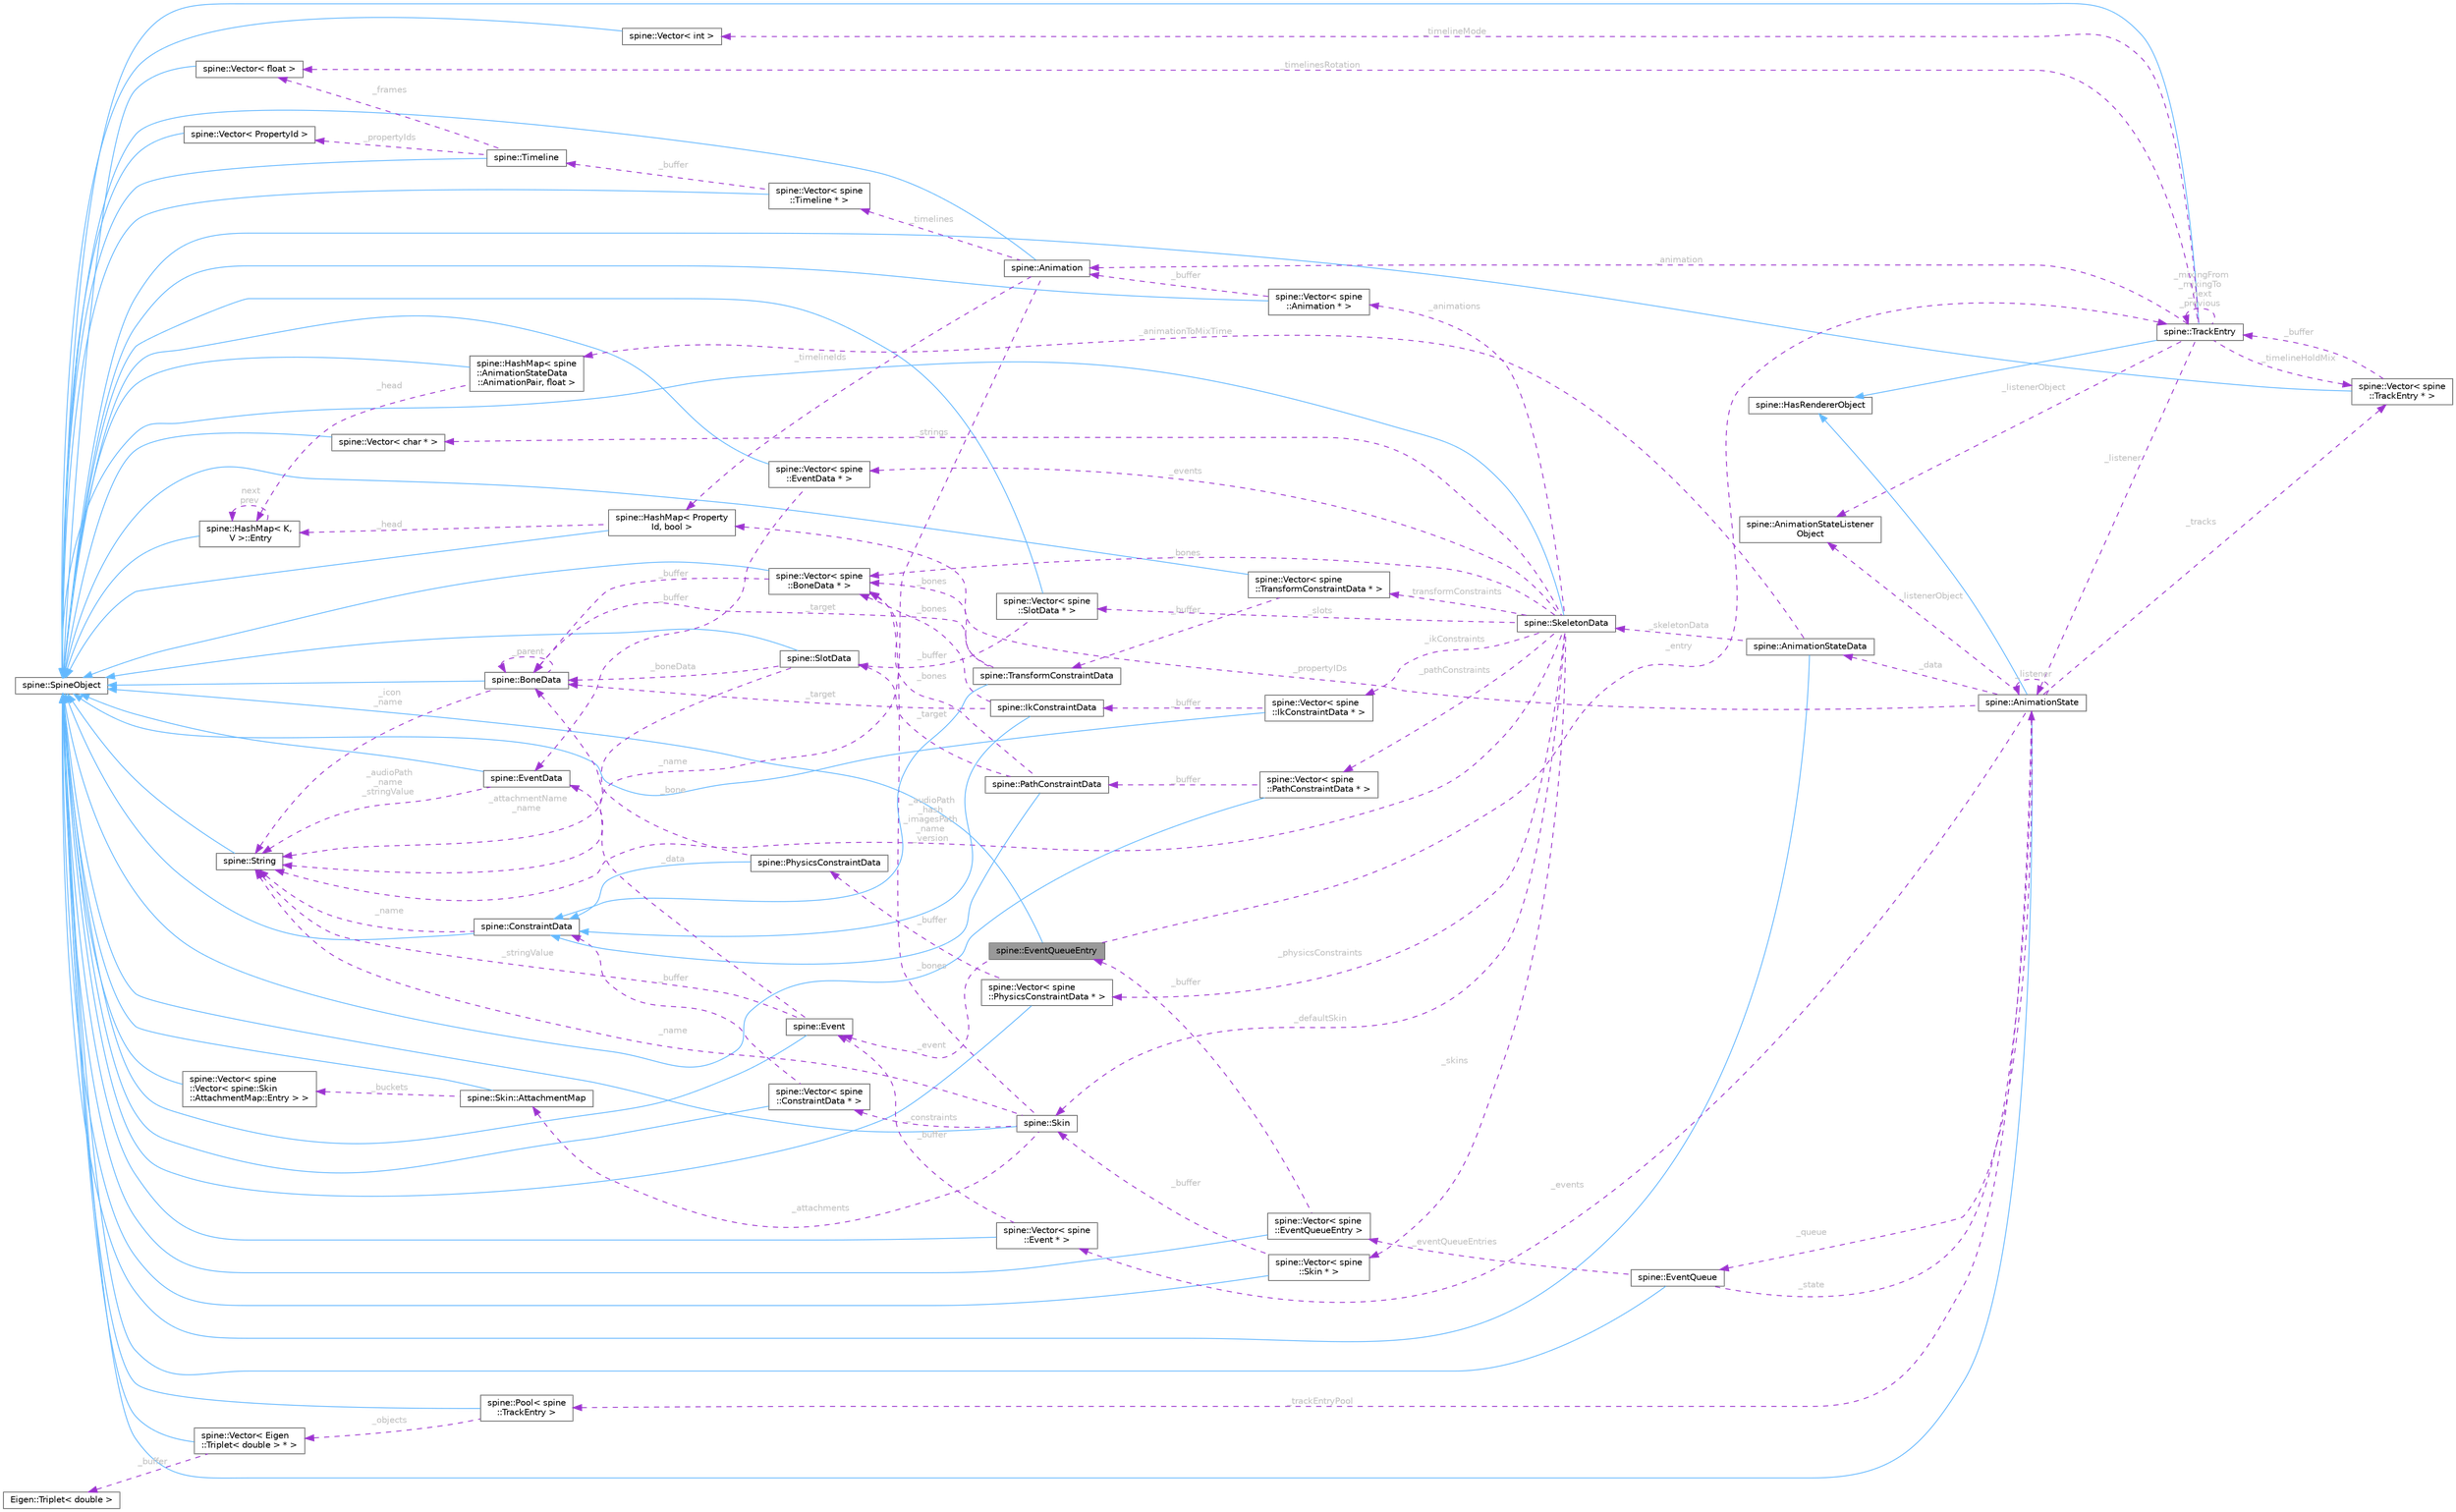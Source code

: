 digraph "spine::EventQueueEntry"
{
 // LATEX_PDF_SIZE
  bgcolor="transparent";
  edge [fontname=Helvetica,fontsize=10,labelfontname=Helvetica,labelfontsize=10];
  node [fontname=Helvetica,fontsize=10,shape=box,height=0.2,width=0.4];
  rankdir="LR";
  Node1 [id="Node000001",label="spine::EventQueueEntry",height=0.2,width=0.4,color="gray40", fillcolor="grey60", style="filled", fontcolor="black",tooltip=" "];
  Node2 -> Node1 [id="edge1_Node000001_Node000002",dir="back",color="steelblue1",style="solid",tooltip=" "];
  Node2 [id="Node000002",label="spine::SpineObject",height=0.2,width=0.4,color="gray40", fillcolor="white", style="filled",URL="$classspine_1_1_spine_object.html",tooltip=" "];
  Node3 -> Node1 [id="edge2_Node000001_Node000003",dir="back",color="darkorchid3",style="dashed",tooltip=" ",label=" _entry",fontcolor="grey" ];
  Node3 [id="Node000003",label="spine::TrackEntry",height=0.2,width=0.4,color="gray40", fillcolor="white", style="filled",URL="$classspine_1_1_track_entry.html",tooltip="State for the playback of an animation"];
  Node2 -> Node3 [id="edge3_Node000003_Node000002",dir="back",color="steelblue1",style="solid",tooltip=" "];
  Node4 -> Node3 [id="edge4_Node000003_Node000004",dir="back",color="steelblue1",style="solid",tooltip=" "];
  Node4 [id="Node000004",label="spine::HasRendererObject",height=0.2,width=0.4,color="gray40", fillcolor="white", style="filled",URL="$classspine_1_1_has_renderer_object.html",tooltip=" "];
  Node5 -> Node3 [id="edge5_Node000003_Node000005",dir="back",color="darkorchid3",style="dashed",tooltip=" ",label=" _animation",fontcolor="grey" ];
  Node5 [id="Node000005",label="spine::Animation",height=0.2,width=0.4,color="gray40", fillcolor="white", style="filled",URL="$classspine_1_1_animation.html",tooltip=" "];
  Node2 -> Node5 [id="edge6_Node000005_Node000002",dir="back",color="steelblue1",style="solid",tooltip=" "];
  Node6 -> Node5 [id="edge7_Node000005_Node000006",dir="back",color="darkorchid3",style="dashed",tooltip=" ",label=" _timelines",fontcolor="grey" ];
  Node6 [id="Node000006",label="spine::Vector\< spine\l::Timeline * \>",height=0.2,width=0.4,color="gray40", fillcolor="white", style="filled",URL="$classspine_1_1_vector.html",tooltip=" "];
  Node2 -> Node6 [id="edge8_Node000006_Node000002",dir="back",color="steelblue1",style="solid",tooltip=" "];
  Node7 -> Node6 [id="edge9_Node000006_Node000007",dir="back",color="darkorchid3",style="dashed",tooltip=" ",label=" _buffer",fontcolor="grey" ];
  Node7 [id="Node000007",label="spine::Timeline",height=0.2,width=0.4,color="gray40", fillcolor="white", style="filled",URL="$classspine_1_1_timeline.html",tooltip=" "];
  Node2 -> Node7 [id="edge10_Node000007_Node000002",dir="back",color="steelblue1",style="solid",tooltip=" "];
  Node8 -> Node7 [id="edge11_Node000007_Node000008",dir="back",color="darkorchid3",style="dashed",tooltip=" ",label=" _propertyIds",fontcolor="grey" ];
  Node8 [id="Node000008",label="spine::Vector\< PropertyId \>",height=0.2,width=0.4,color="gray40", fillcolor="white", style="filled",URL="$classspine_1_1_vector.html",tooltip=" "];
  Node2 -> Node8 [id="edge12_Node000008_Node000002",dir="back",color="steelblue1",style="solid",tooltip=" "];
  Node9 -> Node7 [id="edge13_Node000007_Node000009",dir="back",color="darkorchid3",style="dashed",tooltip=" ",label=" _frames",fontcolor="grey" ];
  Node9 [id="Node000009",label="spine::Vector\< float \>",height=0.2,width=0.4,color="gray40", fillcolor="white", style="filled",URL="$classspine_1_1_vector.html",tooltip=" "];
  Node2 -> Node9 [id="edge14_Node000009_Node000002",dir="back",color="steelblue1",style="solid",tooltip=" "];
  Node10 -> Node5 [id="edge15_Node000005_Node000010",dir="back",color="darkorchid3",style="dashed",tooltip=" ",label=" _timelineIds",fontcolor="grey" ];
  Node10 [id="Node000010",label="spine::HashMap\< Property\lId, bool \>",height=0.2,width=0.4,color="gray40", fillcolor="white", style="filled",URL="$classspine_1_1_hash_map.html",tooltip=" "];
  Node2 -> Node10 [id="edge16_Node000010_Node000002",dir="back",color="steelblue1",style="solid",tooltip=" "];
  Node11 -> Node10 [id="edge17_Node000010_Node000011",dir="back",color="darkorchid3",style="dashed",tooltip=" ",label=" _head",fontcolor="grey" ];
  Node11 [id="Node000011",label="spine::HashMap\< K,\l V \>::Entry",height=0.2,width=0.4,color="gray40", fillcolor="white", style="filled",URL="$classspine_1_1_hash_map_1_1_entry.html",tooltip=" "];
  Node2 -> Node11 [id="edge18_Node000011_Node000002",dir="back",color="steelblue1",style="solid",tooltip=" "];
  Node11 -> Node11 [id="edge19_Node000011_Node000011",dir="back",color="darkorchid3",style="dashed",tooltip=" ",label=" next\nprev",fontcolor="grey" ];
  Node12 -> Node5 [id="edge20_Node000005_Node000012",dir="back",color="darkorchid3",style="dashed",tooltip=" ",label=" _name",fontcolor="grey" ];
  Node12 [id="Node000012",label="spine::String",height=0.2,width=0.4,color="gray40", fillcolor="white", style="filled",URL="$classspine_1_1_string.html",tooltip=" "];
  Node2 -> Node12 [id="edge21_Node000012_Node000002",dir="back",color="steelblue1",style="solid",tooltip=" "];
  Node3 -> Node3 [id="edge22_Node000003_Node000003",dir="back",color="darkorchid3",style="dashed",tooltip=" ",label=" _mixingFrom\n_mixingTo\n_next\n_previous",fontcolor="grey" ];
  Node13 -> Node3 [id="edge23_Node000003_Node000013",dir="back",color="darkorchid3",style="dashed",tooltip=" ",label=" _timelineMode",fontcolor="grey" ];
  Node13 [id="Node000013",label="spine::Vector\< int \>",height=0.2,width=0.4,color="gray40", fillcolor="white", style="filled",URL="$classspine_1_1_vector.html",tooltip=" "];
  Node2 -> Node13 [id="edge24_Node000013_Node000002",dir="back",color="steelblue1",style="solid",tooltip=" "];
  Node14 -> Node3 [id="edge25_Node000003_Node000014",dir="back",color="darkorchid3",style="dashed",tooltip=" ",label=" _timelineHoldMix",fontcolor="grey" ];
  Node14 [id="Node000014",label="spine::Vector\< spine\l::TrackEntry * \>",height=0.2,width=0.4,color="gray40", fillcolor="white", style="filled",URL="$classspine_1_1_vector.html",tooltip=" "];
  Node2 -> Node14 [id="edge26_Node000014_Node000002",dir="back",color="steelblue1",style="solid",tooltip=" "];
  Node3 -> Node14 [id="edge27_Node000014_Node000003",dir="back",color="darkorchid3",style="dashed",tooltip=" ",label=" _buffer",fontcolor="grey" ];
  Node9 -> Node3 [id="edge28_Node000003_Node000009",dir="back",color="darkorchid3",style="dashed",tooltip=" ",label=" _timelinesRotation",fontcolor="grey" ];
  Node15 -> Node3 [id="edge29_Node000003_Node000015",dir="back",color="darkorchid3",style="dashed",tooltip=" ",label=" _listener",fontcolor="grey" ];
  Node15 [id="Node000015",label="spine::AnimationState",height=0.2,width=0.4,color="gray40", fillcolor="white", style="filled",URL="$classspine_1_1_animation_state.html",tooltip=" "];
  Node2 -> Node15 [id="edge30_Node000015_Node000002",dir="back",color="steelblue1",style="solid",tooltip=" "];
  Node4 -> Node15 [id="edge31_Node000015_Node000004",dir="back",color="steelblue1",style="solid",tooltip=" "];
  Node16 -> Node15 [id="edge32_Node000015_Node000016",dir="back",color="darkorchid3",style="dashed",tooltip=" ",label=" _data",fontcolor="grey" ];
  Node16 [id="Node000016",label="spine::AnimationStateData",height=0.2,width=0.4,color="gray40", fillcolor="white", style="filled",URL="$classspine_1_1_animation_state_data.html",tooltip="Stores mix (crossfade) durations to be applied when AnimationState animations are changed."];
  Node2 -> Node16 [id="edge33_Node000016_Node000002",dir="back",color="steelblue1",style="solid",tooltip=" "];
  Node17 -> Node16 [id="edge34_Node000016_Node000017",dir="back",color="darkorchid3",style="dashed",tooltip=" ",label=" _skeletonData",fontcolor="grey" ];
  Node17 [id="Node000017",label="spine::SkeletonData",height=0.2,width=0.4,color="gray40", fillcolor="white", style="filled",URL="$classspine_1_1_skeleton_data.html",tooltip="Stores the setup pose and all of the stateless data for a skeleton."];
  Node2 -> Node17 [id="edge35_Node000017_Node000002",dir="back",color="steelblue1",style="solid",tooltip=" "];
  Node12 -> Node17 [id="edge36_Node000017_Node000012",dir="back",color="darkorchid3",style="dashed",tooltip=" ",label=" _audioPath\n_hash\n_imagesPath\n_name\n_version",fontcolor="grey" ];
  Node18 -> Node17 [id="edge37_Node000017_Node000018",dir="back",color="darkorchid3",style="dashed",tooltip=" ",label=" _bones",fontcolor="grey" ];
  Node18 [id="Node000018",label="spine::Vector\< spine\l::BoneData * \>",height=0.2,width=0.4,color="gray40", fillcolor="white", style="filled",URL="$classspine_1_1_vector.html",tooltip=" "];
  Node2 -> Node18 [id="edge38_Node000018_Node000002",dir="back",color="steelblue1",style="solid",tooltip=" "];
  Node19 -> Node18 [id="edge39_Node000018_Node000019",dir="back",color="darkorchid3",style="dashed",tooltip=" ",label=" _buffer",fontcolor="grey" ];
  Node19 [id="Node000019",label="spine::BoneData",height=0.2,width=0.4,color="gray40", fillcolor="white", style="filled",URL="$classspine_1_1_bone_data.html",tooltip=" "];
  Node2 -> Node19 [id="edge40_Node000019_Node000002",dir="back",color="steelblue1",style="solid",tooltip=" "];
  Node12 -> Node19 [id="edge41_Node000019_Node000012",dir="back",color="darkorchid3",style="dashed",tooltip=" ",label=" _icon\n_name",fontcolor="grey" ];
  Node19 -> Node19 [id="edge42_Node000019_Node000019",dir="back",color="darkorchid3",style="dashed",tooltip=" ",label=" _parent",fontcolor="grey" ];
  Node20 -> Node17 [id="edge43_Node000017_Node000020",dir="back",color="darkorchid3",style="dashed",tooltip=" ",label=" _slots",fontcolor="grey" ];
  Node20 [id="Node000020",label="spine::Vector\< spine\l::SlotData * \>",height=0.2,width=0.4,color="gray40", fillcolor="white", style="filled",URL="$classspine_1_1_vector.html",tooltip=" "];
  Node2 -> Node20 [id="edge44_Node000020_Node000002",dir="back",color="steelblue1",style="solid",tooltip=" "];
  Node21 -> Node20 [id="edge45_Node000020_Node000021",dir="back",color="darkorchid3",style="dashed",tooltip=" ",label=" _buffer",fontcolor="grey" ];
  Node21 [id="Node000021",label="spine::SlotData",height=0.2,width=0.4,color="gray40", fillcolor="white", style="filled",URL="$classspine_1_1_slot_data.html",tooltip=" "];
  Node2 -> Node21 [id="edge46_Node000021_Node000002",dir="back",color="steelblue1",style="solid",tooltip=" "];
  Node12 -> Node21 [id="edge47_Node000021_Node000012",dir="back",color="darkorchid3",style="dashed",tooltip=" ",label=" _attachmentName\n_name",fontcolor="grey" ];
  Node19 -> Node21 [id="edge48_Node000021_Node000019",dir="back",color="darkorchid3",style="dashed",tooltip=" ",label=" _boneData",fontcolor="grey" ];
  Node22 -> Node17 [id="edge49_Node000017_Node000022",dir="back",color="darkorchid3",style="dashed",tooltip=" ",label=" _skins",fontcolor="grey" ];
  Node22 [id="Node000022",label="spine::Vector\< spine\l::Skin * \>",height=0.2,width=0.4,color="gray40", fillcolor="white", style="filled",URL="$classspine_1_1_vector.html",tooltip=" "];
  Node2 -> Node22 [id="edge50_Node000022_Node000002",dir="back",color="steelblue1",style="solid",tooltip=" "];
  Node23 -> Node22 [id="edge51_Node000022_Node000023",dir="back",color="darkorchid3",style="dashed",tooltip=" ",label=" _buffer",fontcolor="grey" ];
  Node23 [id="Node000023",label="spine::Skin",height=0.2,width=0.4,color="gray40", fillcolor="white", style="filled",URL="$classspine_1_1_skin.html",tooltip=" "];
  Node2 -> Node23 [id="edge52_Node000023_Node000002",dir="back",color="steelblue1",style="solid",tooltip=" "];
  Node12 -> Node23 [id="edge53_Node000023_Node000012",dir="back",color="darkorchid3",style="dashed",tooltip=" ",label=" _name",fontcolor="grey" ];
  Node24 -> Node23 [id="edge54_Node000023_Node000024",dir="back",color="darkorchid3",style="dashed",tooltip=" ",label=" _attachments",fontcolor="grey" ];
  Node24 [id="Node000024",label="spine::Skin::AttachmentMap",height=0.2,width=0.4,color="gray40", fillcolor="white", style="filled",URL="$classspine_1_1_skin_1_1_attachment_map.html",tooltip=" "];
  Node2 -> Node24 [id="edge55_Node000024_Node000002",dir="back",color="steelblue1",style="solid",tooltip=" "];
  Node25 -> Node24 [id="edge56_Node000024_Node000025",dir="back",color="darkorchid3",style="dashed",tooltip=" ",label=" _buckets",fontcolor="grey" ];
  Node25 [id="Node000025",label="spine::Vector\< spine\l::Vector\< spine::Skin\l::AttachmentMap::Entry \> \>",height=0.2,width=0.4,color="gray40", fillcolor="white", style="filled",URL="$classspine_1_1_vector.html",tooltip=" "];
  Node2 -> Node25 [id="edge57_Node000025_Node000002",dir="back",color="steelblue1",style="solid",tooltip=" "];
  Node18 -> Node23 [id="edge58_Node000023_Node000018",dir="back",color="darkorchid3",style="dashed",tooltip=" ",label=" _bones",fontcolor="grey" ];
  Node26 -> Node23 [id="edge59_Node000023_Node000026",dir="back",color="darkorchid3",style="dashed",tooltip=" ",label=" _constraints",fontcolor="grey" ];
  Node26 [id="Node000026",label="spine::Vector\< spine\l::ConstraintData * \>",height=0.2,width=0.4,color="gray40", fillcolor="white", style="filled",URL="$classspine_1_1_vector.html",tooltip=" "];
  Node2 -> Node26 [id="edge60_Node000026_Node000002",dir="back",color="steelblue1",style="solid",tooltip=" "];
  Node27 -> Node26 [id="edge61_Node000026_Node000027",dir="back",color="darkorchid3",style="dashed",tooltip=" ",label=" _buffer",fontcolor="grey" ];
  Node27 [id="Node000027",label="spine::ConstraintData",height=0.2,width=0.4,color="gray40", fillcolor="white", style="filled",URL="$classspine_1_1_constraint_data.html",tooltip="The interface for all constraints."];
  Node2 -> Node27 [id="edge62_Node000027_Node000002",dir="back",color="steelblue1",style="solid",tooltip=" "];
  Node12 -> Node27 [id="edge63_Node000027_Node000012",dir="back",color="darkorchid3",style="dashed",tooltip=" ",label=" _name",fontcolor="grey" ];
  Node23 -> Node17 [id="edge64_Node000017_Node000023",dir="back",color="darkorchid3",style="dashed",tooltip=" ",label=" _defaultSkin",fontcolor="grey" ];
  Node28 -> Node17 [id="edge65_Node000017_Node000028",dir="back",color="darkorchid3",style="dashed",tooltip=" ",label=" _events",fontcolor="grey" ];
  Node28 [id="Node000028",label="spine::Vector\< spine\l::EventData * \>",height=0.2,width=0.4,color="gray40", fillcolor="white", style="filled",URL="$classspine_1_1_vector.html",tooltip=" "];
  Node2 -> Node28 [id="edge66_Node000028_Node000002",dir="back",color="steelblue1",style="solid",tooltip=" "];
  Node29 -> Node28 [id="edge67_Node000028_Node000029",dir="back",color="darkorchid3",style="dashed",tooltip=" ",label=" _buffer",fontcolor="grey" ];
  Node29 [id="Node000029",label="spine::EventData",height=0.2,width=0.4,color="gray40", fillcolor="white", style="filled",URL="$classspine_1_1_event_data.html",tooltip="Stores the setup pose values for an Event."];
  Node2 -> Node29 [id="edge68_Node000029_Node000002",dir="back",color="steelblue1",style="solid",tooltip=" "];
  Node12 -> Node29 [id="edge69_Node000029_Node000012",dir="back",color="darkorchid3",style="dashed",tooltip=" ",label=" _audioPath\n_name\n_stringValue",fontcolor="grey" ];
  Node30 -> Node17 [id="edge70_Node000017_Node000030",dir="back",color="darkorchid3",style="dashed",tooltip=" ",label=" _animations",fontcolor="grey" ];
  Node30 [id="Node000030",label="spine::Vector\< spine\l::Animation * \>",height=0.2,width=0.4,color="gray40", fillcolor="white", style="filled",URL="$classspine_1_1_vector.html",tooltip=" "];
  Node2 -> Node30 [id="edge71_Node000030_Node000002",dir="back",color="steelblue1",style="solid",tooltip=" "];
  Node5 -> Node30 [id="edge72_Node000030_Node000005",dir="back",color="darkorchid3",style="dashed",tooltip=" ",label=" _buffer",fontcolor="grey" ];
  Node31 -> Node17 [id="edge73_Node000017_Node000031",dir="back",color="darkorchid3",style="dashed",tooltip=" ",label=" _ikConstraints",fontcolor="grey" ];
  Node31 [id="Node000031",label="spine::Vector\< spine\l::IkConstraintData * \>",height=0.2,width=0.4,color="gray40", fillcolor="white", style="filled",URL="$classspine_1_1_vector.html",tooltip=" "];
  Node2 -> Node31 [id="edge74_Node000031_Node000002",dir="back",color="steelblue1",style="solid",tooltip=" "];
  Node32 -> Node31 [id="edge75_Node000031_Node000032",dir="back",color="darkorchid3",style="dashed",tooltip=" ",label=" _buffer",fontcolor="grey" ];
  Node32 [id="Node000032",label="spine::IkConstraintData",height=0.2,width=0.4,color="gray40", fillcolor="white", style="filled",URL="$classspine_1_1_ik_constraint_data.html",tooltip=" "];
  Node27 -> Node32 [id="edge76_Node000032_Node000027",dir="back",color="steelblue1",style="solid",tooltip=" "];
  Node18 -> Node32 [id="edge77_Node000032_Node000018",dir="back",color="darkorchid3",style="dashed",tooltip=" ",label=" _bones",fontcolor="grey" ];
  Node19 -> Node32 [id="edge78_Node000032_Node000019",dir="back",color="darkorchid3",style="dashed",tooltip=" ",label=" _target",fontcolor="grey" ];
  Node33 -> Node17 [id="edge79_Node000017_Node000033",dir="back",color="darkorchid3",style="dashed",tooltip=" ",label=" _transformConstraints",fontcolor="grey" ];
  Node33 [id="Node000033",label="spine::Vector\< spine\l::TransformConstraintData * \>",height=0.2,width=0.4,color="gray40", fillcolor="white", style="filled",URL="$classspine_1_1_vector.html",tooltip=" "];
  Node2 -> Node33 [id="edge80_Node000033_Node000002",dir="back",color="steelblue1",style="solid",tooltip=" "];
  Node34 -> Node33 [id="edge81_Node000033_Node000034",dir="back",color="darkorchid3",style="dashed",tooltip=" ",label=" _buffer",fontcolor="grey" ];
  Node34 [id="Node000034",label="spine::TransformConstraintData",height=0.2,width=0.4,color="gray40", fillcolor="white", style="filled",URL="$classspine_1_1_transform_constraint_data.html",tooltip=" "];
  Node27 -> Node34 [id="edge82_Node000034_Node000027",dir="back",color="steelblue1",style="solid",tooltip=" "];
  Node18 -> Node34 [id="edge83_Node000034_Node000018",dir="back",color="darkorchid3",style="dashed",tooltip=" ",label=" _bones",fontcolor="grey" ];
  Node19 -> Node34 [id="edge84_Node000034_Node000019",dir="back",color="darkorchid3",style="dashed",tooltip=" ",label=" _target",fontcolor="grey" ];
  Node35 -> Node17 [id="edge85_Node000017_Node000035",dir="back",color="darkorchid3",style="dashed",tooltip=" ",label=" _pathConstraints",fontcolor="grey" ];
  Node35 [id="Node000035",label="spine::Vector\< spine\l::PathConstraintData * \>",height=0.2,width=0.4,color="gray40", fillcolor="white", style="filled",URL="$classspine_1_1_vector.html",tooltip=" "];
  Node2 -> Node35 [id="edge86_Node000035_Node000002",dir="back",color="steelblue1",style="solid",tooltip=" "];
  Node36 -> Node35 [id="edge87_Node000035_Node000036",dir="back",color="darkorchid3",style="dashed",tooltip=" ",label=" _buffer",fontcolor="grey" ];
  Node36 [id="Node000036",label="spine::PathConstraintData",height=0.2,width=0.4,color="gray40", fillcolor="white", style="filled",URL="$classspine_1_1_path_constraint_data.html",tooltip=" "];
  Node27 -> Node36 [id="edge88_Node000036_Node000027",dir="back",color="steelblue1",style="solid",tooltip=" "];
  Node18 -> Node36 [id="edge89_Node000036_Node000018",dir="back",color="darkorchid3",style="dashed",tooltip=" ",label=" _bones",fontcolor="grey" ];
  Node21 -> Node36 [id="edge90_Node000036_Node000021",dir="back",color="darkorchid3",style="dashed",tooltip=" ",label=" _target",fontcolor="grey" ];
  Node37 -> Node17 [id="edge91_Node000017_Node000037",dir="back",color="darkorchid3",style="dashed",tooltip=" ",label=" _physicsConstraints",fontcolor="grey" ];
  Node37 [id="Node000037",label="spine::Vector\< spine\l::PhysicsConstraintData * \>",height=0.2,width=0.4,color="gray40", fillcolor="white", style="filled",URL="$classspine_1_1_vector.html",tooltip=" "];
  Node2 -> Node37 [id="edge92_Node000037_Node000002",dir="back",color="steelblue1",style="solid",tooltip=" "];
  Node38 -> Node37 [id="edge93_Node000037_Node000038",dir="back",color="darkorchid3",style="dashed",tooltip=" ",label=" _buffer",fontcolor="grey" ];
  Node38 [id="Node000038",label="spine::PhysicsConstraintData",height=0.2,width=0.4,color="gray40", fillcolor="white", style="filled",URL="$classspine_1_1_physics_constraint_data.html",tooltip=" "];
  Node27 -> Node38 [id="edge94_Node000038_Node000027",dir="back",color="steelblue1",style="solid",tooltip=" "];
  Node19 -> Node38 [id="edge95_Node000038_Node000019",dir="back",color="darkorchid3",style="dashed",tooltip=" ",label=" _bone",fontcolor="grey" ];
  Node39 -> Node17 [id="edge96_Node000017_Node000039",dir="back",color="darkorchid3",style="dashed",tooltip=" ",label=" _strings",fontcolor="grey" ];
  Node39 [id="Node000039",label="spine::Vector\< char * \>",height=0.2,width=0.4,color="gray40", fillcolor="white", style="filled",URL="$classspine_1_1_vector.html",tooltip=" "];
  Node2 -> Node39 [id="edge97_Node000039_Node000002",dir="back",color="steelblue1",style="solid",tooltip=" "];
  Node40 -> Node16 [id="edge98_Node000016_Node000040",dir="back",color="darkorchid3",style="dashed",tooltip=" ",label=" _animationToMixTime",fontcolor="grey" ];
  Node40 [id="Node000040",label="spine::HashMap\< spine\l::AnimationStateData\l::AnimationPair, float \>",height=0.2,width=0.4,color="gray40", fillcolor="white", style="filled",URL="$classspine_1_1_hash_map.html",tooltip=" "];
  Node2 -> Node40 [id="edge99_Node000040_Node000002",dir="back",color="steelblue1",style="solid",tooltip=" "];
  Node11 -> Node40 [id="edge100_Node000040_Node000011",dir="back",color="darkorchid3",style="dashed",tooltip=" ",label=" _head",fontcolor="grey" ];
  Node41 -> Node15 [id="edge101_Node000015_Node000041",dir="back",color="darkorchid3",style="dashed",tooltip=" ",label=" _trackEntryPool",fontcolor="grey" ];
  Node41 [id="Node000041",label="spine::Pool\< spine\l::TrackEntry \>",height=0.2,width=0.4,color="gray40", fillcolor="white", style="filled",URL="$classspine_1_1_pool.html",tooltip=" "];
  Node2 -> Node41 [id="edge102_Node000041_Node000002",dir="back",color="steelblue1",style="solid",tooltip=" "];
  Node42 -> Node41 [id="edge103_Node000041_Node000042",dir="back",color="darkorchid3",style="dashed",tooltip=" ",label=" _objects",fontcolor="grey" ];
  Node42 [id="Node000042",label="spine::Vector\< Eigen\l::Triplet\< double \> * \>",height=0.2,width=0.4,color="gray40", fillcolor="white", style="filled",URL="$classspine_1_1_vector.html",tooltip=" "];
  Node2 -> Node42 [id="edge104_Node000042_Node000002",dir="back",color="steelblue1",style="solid",tooltip=" "];
  Node43 -> Node42 [id="edge105_Node000042_Node000043",dir="back",color="darkorchid3",style="dashed",tooltip=" ",label=" _buffer",fontcolor="grey" ];
  Node43 [id="Node000043",label="Eigen::Triplet\< double \>",height=0.2,width=0.4,color="gray40", fillcolor="white", style="filled",URL="$class_eigen_1_1_triplet.html",tooltip=" "];
  Node14 -> Node15 [id="edge106_Node000015_Node000014",dir="back",color="darkorchid3",style="dashed",tooltip=" ",label=" _tracks",fontcolor="grey" ];
  Node44 -> Node15 [id="edge107_Node000015_Node000044",dir="back",color="darkorchid3",style="dashed",tooltip=" ",label=" _events",fontcolor="grey" ];
  Node44 [id="Node000044",label="spine::Vector\< spine\l::Event * \>",height=0.2,width=0.4,color="gray40", fillcolor="white", style="filled",URL="$classspine_1_1_vector.html",tooltip=" "];
  Node2 -> Node44 [id="edge108_Node000044_Node000002",dir="back",color="steelblue1",style="solid",tooltip=" "];
  Node45 -> Node44 [id="edge109_Node000044_Node000045",dir="back",color="darkorchid3",style="dashed",tooltip=" ",label=" _buffer",fontcolor="grey" ];
  Node45 [id="Node000045",label="spine::Event",height=0.2,width=0.4,color="gray40", fillcolor="white", style="filled",URL="$classspine_1_1_event.html",tooltip="Stores the current pose values for an Event."];
  Node2 -> Node45 [id="edge110_Node000045_Node000002",dir="back",color="steelblue1",style="solid",tooltip=" "];
  Node29 -> Node45 [id="edge111_Node000045_Node000029",dir="back",color="darkorchid3",style="dashed",tooltip=" ",label=" _data",fontcolor="grey" ];
  Node12 -> Node45 [id="edge112_Node000045_Node000012",dir="back",color="darkorchid3",style="dashed",tooltip=" ",label=" _stringValue",fontcolor="grey" ];
  Node46 -> Node15 [id="edge113_Node000015_Node000046",dir="back",color="darkorchid3",style="dashed",tooltip=" ",label=" _queue",fontcolor="grey" ];
  Node46 [id="Node000046",label="spine::EventQueue",height=0.2,width=0.4,color="gray40", fillcolor="white", style="filled",URL="$classspine_1_1_event_queue.html",tooltip=" "];
  Node2 -> Node46 [id="edge114_Node000046_Node000002",dir="back",color="steelblue1",style="solid",tooltip=" "];
  Node47 -> Node46 [id="edge115_Node000046_Node000047",dir="back",color="darkorchid3",style="dashed",tooltip=" ",label=" _eventQueueEntries",fontcolor="grey" ];
  Node47 [id="Node000047",label="spine::Vector\< spine\l::EventQueueEntry \>",height=0.2,width=0.4,color="gray40", fillcolor="white", style="filled",URL="$classspine_1_1_vector.html",tooltip=" "];
  Node2 -> Node47 [id="edge116_Node000047_Node000002",dir="back",color="steelblue1",style="solid",tooltip=" "];
  Node1 -> Node47 [id="edge117_Node000047_Node000001",dir="back",color="darkorchid3",style="dashed",tooltip=" ",label=" _buffer",fontcolor="grey" ];
  Node15 -> Node46 [id="edge118_Node000046_Node000015",dir="back",color="darkorchid3",style="dashed",tooltip=" ",label=" _state",fontcolor="grey" ];
  Node10 -> Node15 [id="edge119_Node000015_Node000010",dir="back",color="darkorchid3",style="dashed",tooltip=" ",label=" _propertyIDs",fontcolor="grey" ];
  Node15 -> Node15 [id="edge120_Node000015_Node000015",dir="back",color="darkorchid3",style="dashed",tooltip=" ",label=" _listener",fontcolor="grey" ];
  Node48 -> Node15 [id="edge121_Node000015_Node000048",dir="back",color="darkorchid3",style="dashed",tooltip=" ",label=" _listenerObject",fontcolor="grey" ];
  Node48 [id="Node000048",label="spine::AnimationStateListener\lObject",height=0.2,width=0.4,color="gray40", fillcolor="white", style="filled",URL="$classspine_1_1_animation_state_listener_object.html",tooltip="Abstract class to inherit from to create a callback object"];
  Node48 -> Node3 [id="edge122_Node000003_Node000048",dir="back",color="darkorchid3",style="dashed",tooltip=" ",label=" _listenerObject",fontcolor="grey" ];
  Node45 -> Node1 [id="edge123_Node000001_Node000045",dir="back",color="darkorchid3",style="dashed",tooltip=" ",label=" _event",fontcolor="grey" ];
}
